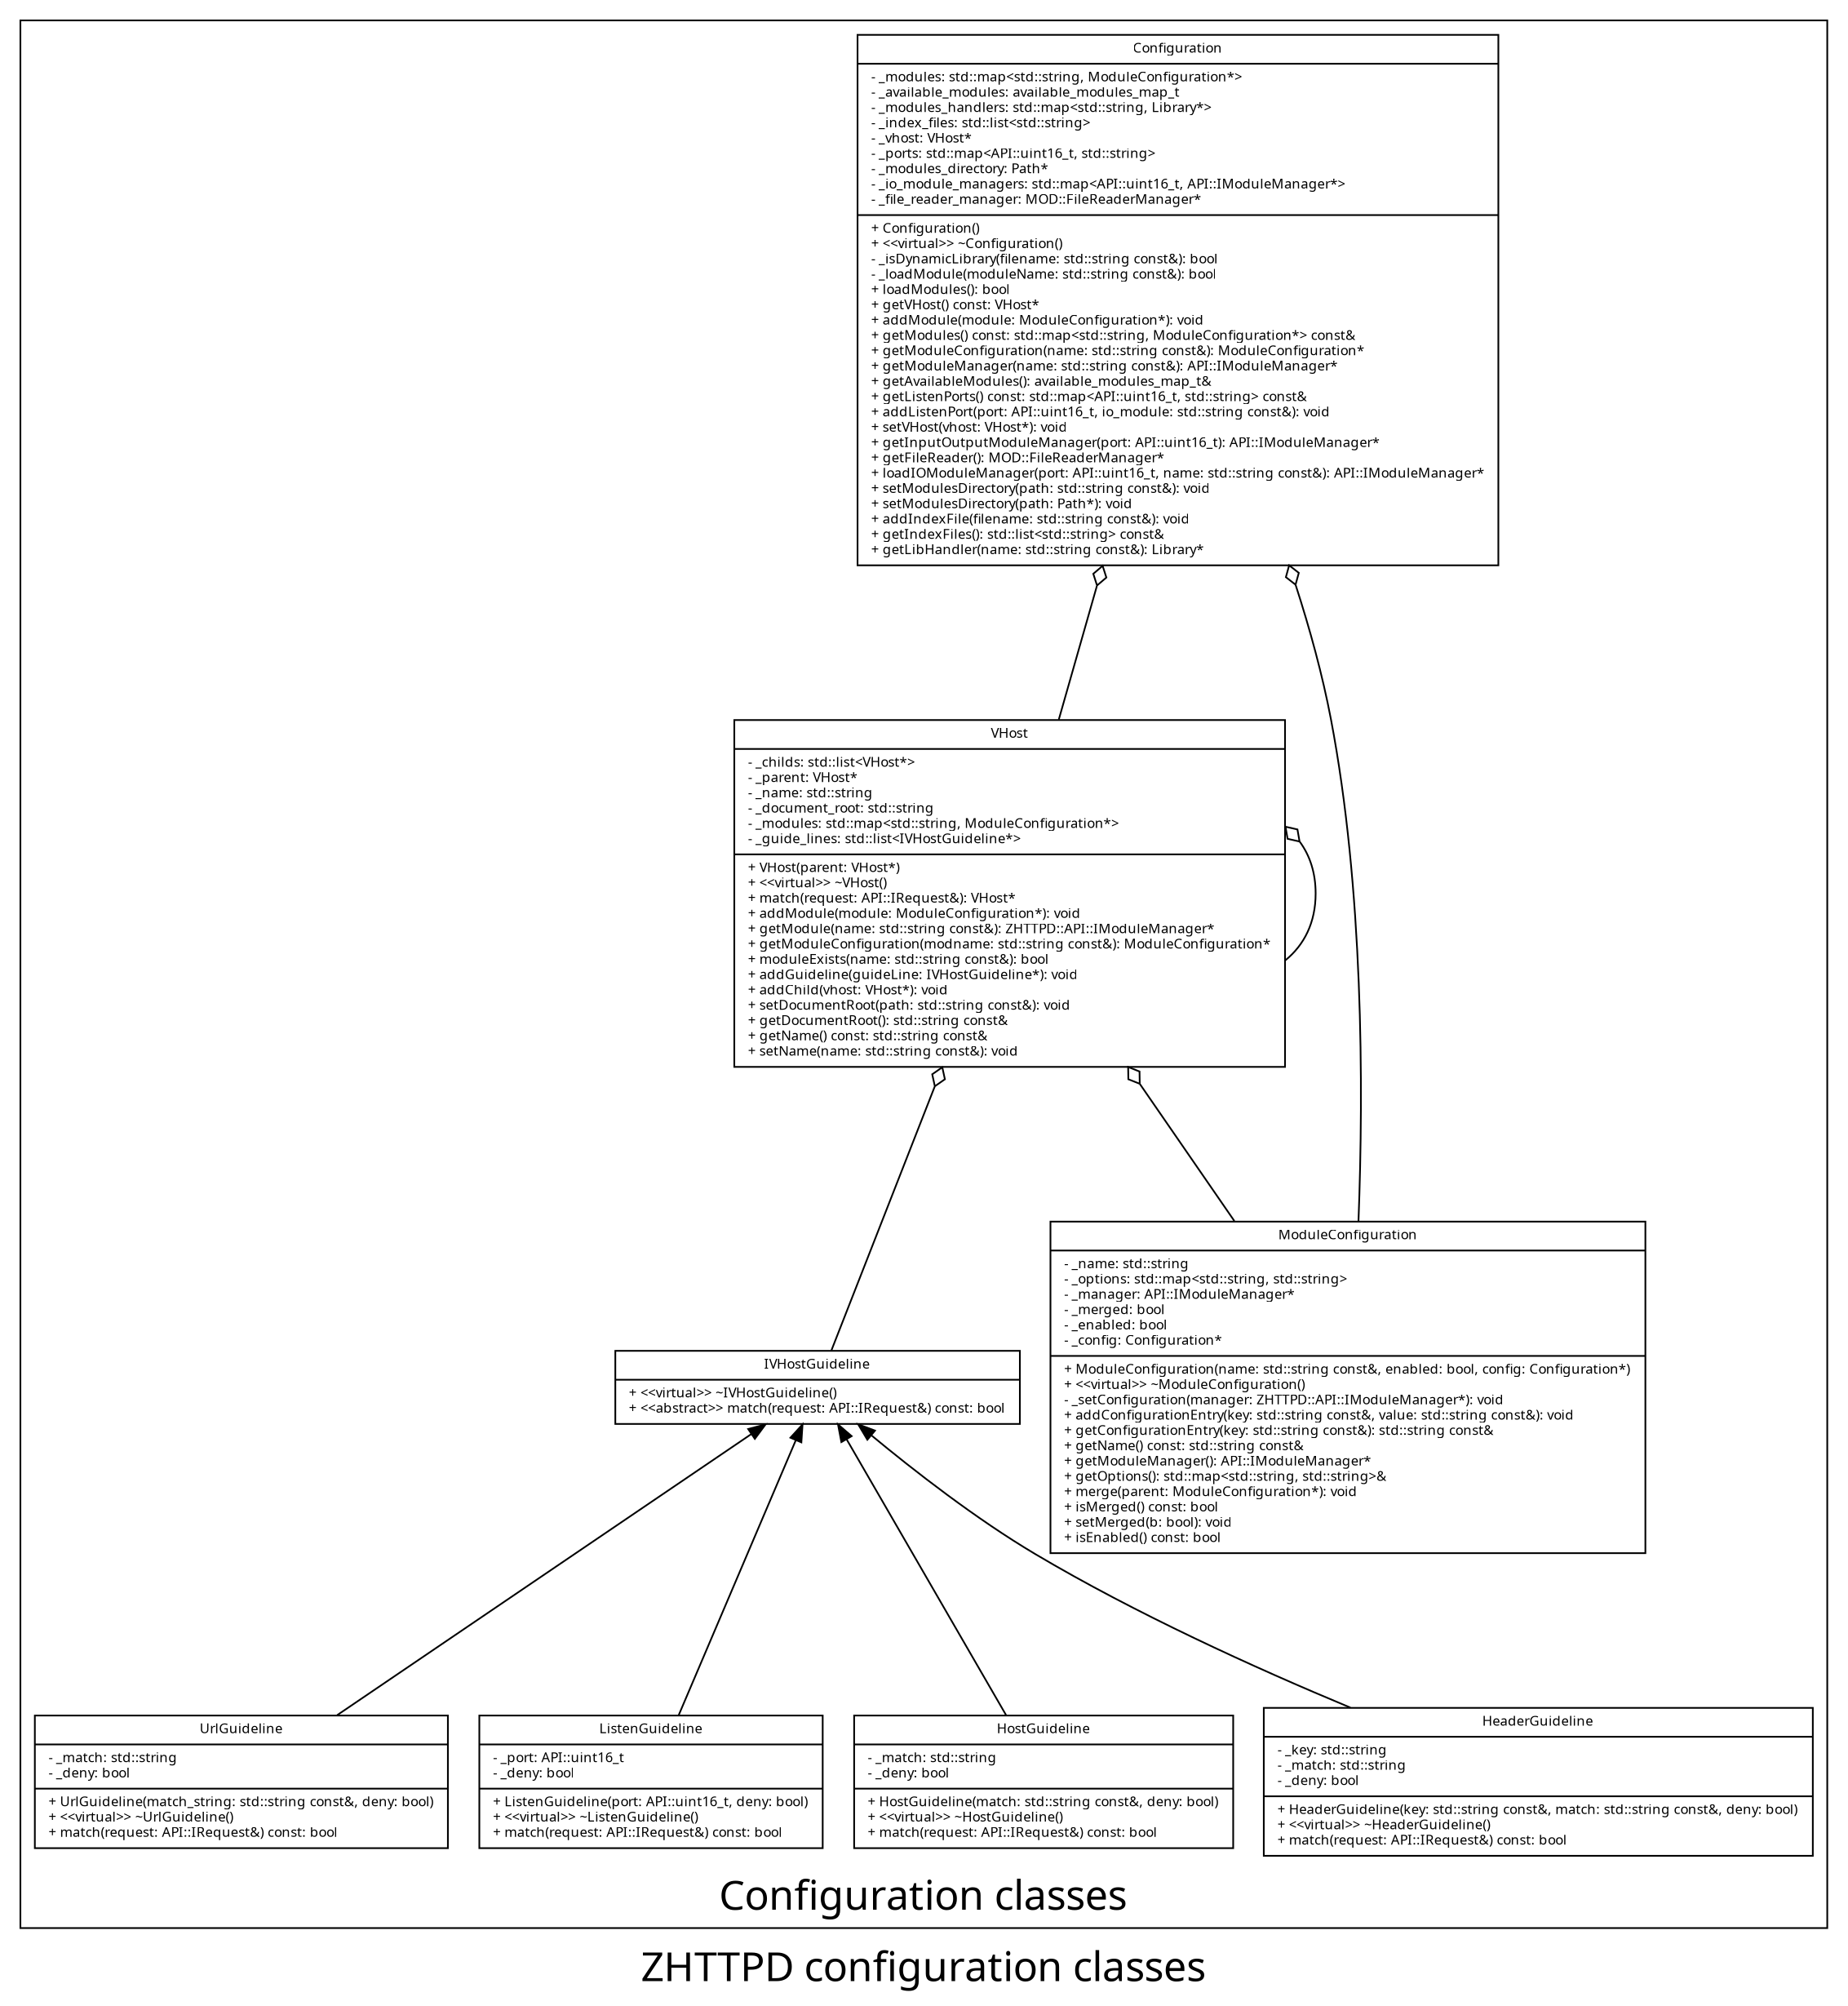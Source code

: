 digraph uml
{
    fontname = "Bitstream sans Vera"
    compound = true;
    ranksep = 1.25;
    rankdir = BT;
    label = "ZHTTPD configuration classes";
    fontsize = 24;

    node [
        fontname = "Monaco"
        fontsize = 8
        shape = "record"
        style = filled
        fillcolor = white
    ]

    edge [
        fontname = "Monaco"
        fontsize = 8
    ]


    subgraph cluster_config
    {
        label = "Configuration classes"

        conf_Configuration
        [
    label="{\
Configuration\
|\
- _modules: std::map\<std::string, ModuleConfiguration*\>\l\
- _available_modules: available_modules_map_t\l\
- _modules_handlers: std::map\<std::string, Library*\>\l\
- _index_files: std::list\<std::string\>\l\
- _vhost: VHost*\l\
- _ports: std::map\<API::uint16_t, std::string\>\l\
- _modules_directory: Path*\l\
- _io_module_managers: std::map\<API::uint16_t, API::IModuleManager*\>\l\
- _file_reader_manager: MOD::FileReaderManager*\l\
|\
+ Configuration()\l\
+ \<\<virtual\>\> ~Configuration()\l\
- _isDynamicLibrary(filename: std::string const&): bool\l\
- _loadModule(moduleName: std::string const&): bool\l\
+ loadModules(): bool\l\
+ getVHost() const: VHost*\l\
+ addModule(module: ModuleConfiguration*): void\l\
+ getModules() const: std::map\<std::string, ModuleConfiguration*\> const&\l\
+ getModuleConfiguration(name: std::string const&): ModuleConfiguration*\l\
+ getModuleManager(name: std::string const&): API::IModuleManager*\l\
+ getAvailableModules(): available_modules_map_t&\l\
+ getListenPorts() const: std::map\<API::uint16_t, std::string\> const&\l\
+ addListenPort(port: API::uint16_t, io_module: std::string const&): void\l\
+ setVHost(vhost: VHost*): void\l\
+ getInputOutputModuleManager(port: API::uint16_t): API::IModuleManager*\l\
+ getFileReader(): MOD::FileReaderManager*\l\
+ loadIOModuleManager(port: API::uint16_t, name: std::string const&): API::IModuleManager*\l\
+ setModulesDirectory(path: std::string const&): void\l\
+ setModulesDirectory(path: Path*): void\l\
+ addIndexFile(filename: std::string const&): void\l\
+ getIndexFiles(): std::list\<std::string\> const&\l\
+ getLibHandler(name: std::string const&): Library*\l\
}"
        ]

        conf_HeaderGuideline
        [
    label="{\
HeaderGuideline\
|\
- _key: std::string\l\
- _match: std::string\l\
- _deny: bool\l\
|\
+ HeaderGuideline(key: std::string const&, match: std::string const&, deny: bool)\l\
+ \<\<virtual\>\> ~HeaderGuideline()\l\
+ match(request: API::IRequest&) const: bool\l\
}"
        ]

        conf_HostGuideline
        [
    label="{\
HostGuideline\
|\
- _match: std::string\l\
- _deny: bool\l\
|\
+ HostGuideline(match: std::string const&, deny: bool)\l\
+ \<\<virtual\>\> ~HostGuideline()\l\
+ match(request: API::IRequest&) const: bool\l\
}"
        ]

        conf_IVHostGuideline
        [
    label="{\
IVHostGuideline\
|\
+ \<\<virtual\>\> ~IVHostGuideline()\l\
+ \<\<abstract\>\> match(request: API::IRequest&) const: bool\l\
}"
        ]

        conf_ListenGuideline
        [
    label="{\
ListenGuideline\
|\
- _port: API::uint16_t\l\
- _deny: bool\l\
|\
+ ListenGuideline(port: API::uint16_t, deny: bool)\l\
+ \<\<virtual\>\> ~ListenGuideline()\l\
+ match(request: API::IRequest&) const: bool\l\
}"
        ]

        conf_ModuleConfiguration
        [
    label="{\
ModuleConfiguration\
|\
- _name: std::string\l\
- _options: std::map\<std::string, std::string\>\l\
- _manager: API::IModuleManager*\l\
- _merged: bool\l\
- _enabled: bool\l\
- _config: Configuration*\l\
|\
+ ModuleConfiguration(name: std::string const&, enabled: bool, config: Configuration*)\l\
+ \<\<virtual\>\> ~ModuleConfiguration()\l\
- _setConfiguration(manager: ZHTTPD::API::IModuleManager*): void\l\
+ addConfigurationEntry(key: std::string const&, value: std::string const&): void\l\
+ getConfigurationEntry(key: std::string const&): std::string const&\l\
+ getName() const: std::string const&\l\
+ getModuleManager(): API::IModuleManager*\l\
+ getOptions(): std::map\<std::string, std::string\>&\l\
+ merge(parent: ModuleConfiguration*): void\l\
+ isMerged() const: bool\l\
+ setMerged(b: bool): void\l\
+ isEnabled() const: bool\l\
}"
        ]

        conf_UrlGuideline
        [
    label="{\
UrlGuideline\
|\
- _match: std::string\l\
- _deny: bool\l\
|\
+ UrlGuideline(match_string: std::string const&, deny: bool)\l\
+ \<\<virtual\>\> ~UrlGuideline()\l\
+ match(request: API::IRequest&) const: bool\l\
}"
        ]

        conf_VHost
        [
    label="{\
VHost\
|\
- _childs: std::list\<VHost*\>\l\
- _parent: VHost*\l\
- _name: std::string\l\
- _document_root: std::string\l\
- _modules: std::map\<std::string, ModuleConfiguration*\>\l\
- _guide_lines: std::list\<IVHostGuideline*\>\l\
|\
+ VHost(parent: VHost*)\l\
+ \<\<virtual\>\> ~VHost()\l\
+ match(request: API::IRequest&): VHost*\l\
+ addModule(module: ModuleConfiguration*): void\l\
+ getModule(name: std::string const&): ZHTTPD::API::IModuleManager*\l\
+ getModuleConfiguration(modname: std::string const&): ModuleConfiguration*\l\
+ moduleExists(name: std::string const&): bool\l\
+ addGuideline(guideLine: IVHostGuideline*): void\l\
+ addChild(vhost: VHost*): void\l\
+ setDocumentRoot(path: std::string const&): void\l\
+ getDocumentRoot(): std::string const&\l\
+ getName() const: std::string const&\l\
+ setName(name: std::string const&): void\l\
}"
        ]

    } /* cluster_config */

    conf_ModuleConfiguration -> conf_Configuration [arrowhead=odiamond]
    conf_VHost -> conf_Configuration [arrowhead=odiamond]
    conf_ModuleConfiguration -> conf_VHost [arrowhead=odiamond]
    conf_VHost -> conf_VHost [arrowhead=odiamond]
    conf_IVHostGuideline -> conf_VHost [arrowhead=odiamond]
    conf_UrlGuideline -> conf_IVHostGuideline [arrowhead=normal]
    conf_HeaderGuideline -> conf_IVHostGuideline [arrowhead=normal]
    conf_HostGuideline -> conf_IVHostGuideline [arrowhead=normal]
    conf_ListenGuideline -> conf_IVHostGuideline [arrowhead=normal]



}

